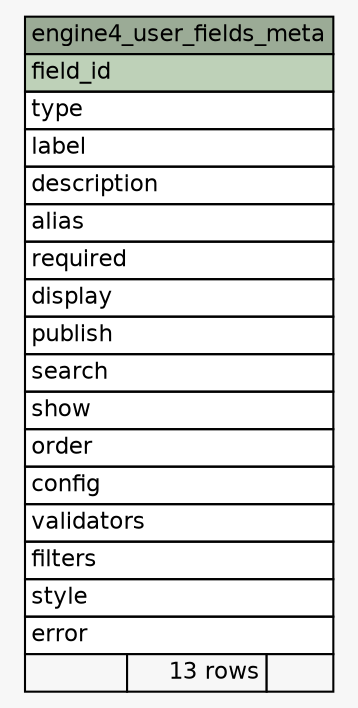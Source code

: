 // dot 2.38.0 on Windows 10 10.0
// SchemaSpy rev 590
digraph "engine4_user_fields_meta" {
  graph [
    rankdir="RL"
    bgcolor="#f7f7f7"
    nodesep="0.18"
    ranksep="0.46"
    fontname="Helvetica"
    fontsize="11"
  ];
  node [
    fontname="Helvetica"
    fontsize="11"
    shape="plaintext"
  ];
  edge [
    arrowsize="0.8"
  ];
  "engine4_user_fields_meta" [
    label=<
    <TABLE BORDER="0" CELLBORDER="1" CELLSPACING="0" BGCOLOR="#ffffff">
      <TR><TD COLSPAN="3" BGCOLOR="#9bab96" ALIGN="CENTER">engine4_user_fields_meta</TD></TR>
      <TR><TD PORT="field_id" COLSPAN="3" BGCOLOR="#bed1b8" ALIGN="LEFT">field_id</TD></TR>
      <TR><TD PORT="type" COLSPAN="3" ALIGN="LEFT">type</TD></TR>
      <TR><TD PORT="label" COLSPAN="3" ALIGN="LEFT">label</TD></TR>
      <TR><TD PORT="description" COLSPAN="3" ALIGN="LEFT">description</TD></TR>
      <TR><TD PORT="alias" COLSPAN="3" ALIGN="LEFT">alias</TD></TR>
      <TR><TD PORT="required" COLSPAN="3" ALIGN="LEFT">required</TD></TR>
      <TR><TD PORT="display" COLSPAN="3" ALIGN="LEFT">display</TD></TR>
      <TR><TD PORT="publish" COLSPAN="3" ALIGN="LEFT">publish</TD></TR>
      <TR><TD PORT="search" COLSPAN="3" ALIGN="LEFT">search</TD></TR>
      <TR><TD PORT="show" COLSPAN="3" ALIGN="LEFT">show</TD></TR>
      <TR><TD PORT="order" COLSPAN="3" ALIGN="LEFT">order</TD></TR>
      <TR><TD PORT="config" COLSPAN="3" ALIGN="LEFT">config</TD></TR>
      <TR><TD PORT="validators" COLSPAN="3" ALIGN="LEFT">validators</TD></TR>
      <TR><TD PORT="filters" COLSPAN="3" ALIGN="LEFT">filters</TD></TR>
      <TR><TD PORT="style" COLSPAN="3" ALIGN="LEFT">style</TD></TR>
      <TR><TD PORT="error" COLSPAN="3" ALIGN="LEFT">error</TD></TR>
      <TR><TD ALIGN="LEFT" BGCOLOR="#f7f7f7">  </TD><TD ALIGN="RIGHT" BGCOLOR="#f7f7f7">13 rows</TD><TD ALIGN="RIGHT" BGCOLOR="#f7f7f7">  </TD></TR>
    </TABLE>>
    URL="tables/engine4_user_fields_meta.html"
    tooltip="engine4_user_fields_meta"
  ];
}
